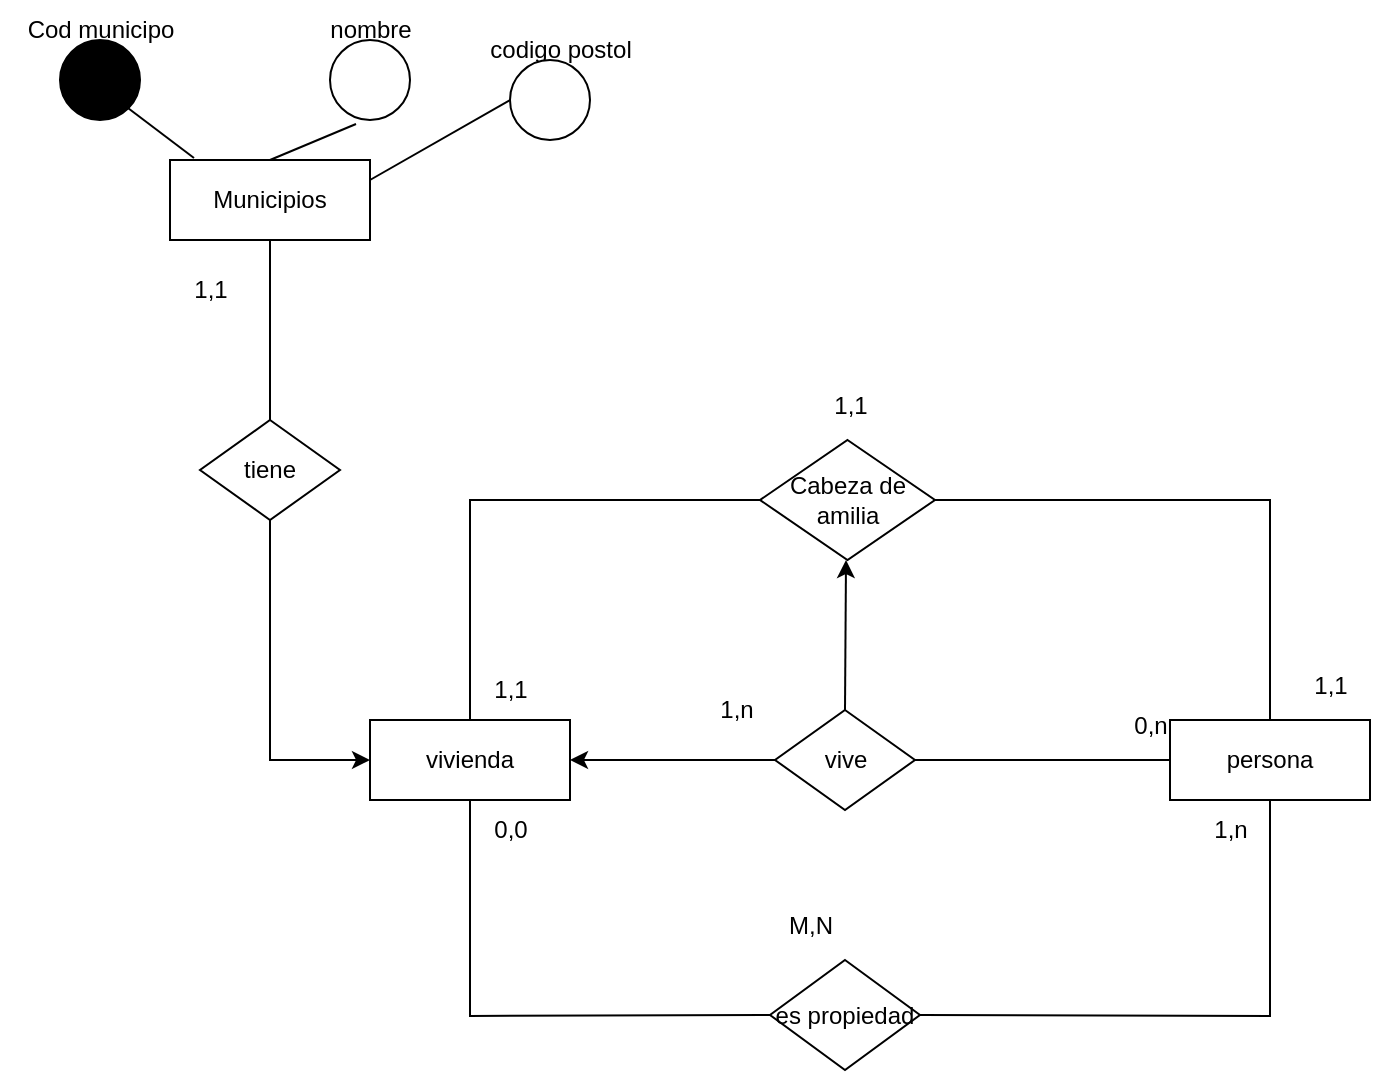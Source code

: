<mxfile version="24.7.16">
  <diagram name="Página-1" id="h7e021uoW_l_kCpMdxr3">
    <mxGraphModel dx="794" dy="724" grid="1" gridSize="10" guides="1" tooltips="1" connect="1" arrows="1" fold="1" page="1" pageScale="1" pageWidth="827" pageHeight="1169" math="0" shadow="0">
      <root>
        <mxCell id="0" />
        <mxCell id="1" parent="0" />
        <mxCell id="UPSDLzvtTg_jJF_L42Ob-2" value="persona" style="whiteSpace=wrap;html=1;" vertex="1" parent="1">
          <mxGeometry x="590" y="410" width="100" height="40" as="geometry" />
        </mxCell>
        <mxCell id="UPSDLzvtTg_jJF_L42Ob-3" value="vivienda" style="whiteSpace=wrap;html=1;" vertex="1" parent="1">
          <mxGeometry x="190" y="410" width="100" height="40" as="geometry" />
        </mxCell>
        <mxCell id="UPSDLzvtTg_jJF_L42Ob-4" value="Municipios" style="whiteSpace=wrap;html=1;" vertex="1" parent="1">
          <mxGeometry x="90" y="130" width="100" height="40" as="geometry" />
        </mxCell>
        <mxCell id="UPSDLzvtTg_jJF_L42Ob-8" value="tiene" style="rhombus;whiteSpace=wrap;html=1;" vertex="1" parent="1">
          <mxGeometry x="105" y="260" width="70" height="50" as="geometry" />
        </mxCell>
        <mxCell id="UPSDLzvtTg_jJF_L42Ob-9" value="1,1" style="text;html=1;align=center;verticalAlign=middle;resizable=0;points=[];autosize=1;strokeColor=none;fillColor=none;" vertex="1" parent="1">
          <mxGeometry x="90" y="180" width="40" height="30" as="geometry" />
        </mxCell>
        <mxCell id="UPSDLzvtTg_jJF_L42Ob-12" value="vive" style="rhombus;whiteSpace=wrap;html=1;" vertex="1" parent="1">
          <mxGeometry x="392.5" y="405" width="70" height="50" as="geometry" />
        </mxCell>
        <mxCell id="UPSDLzvtTg_jJF_L42Ob-13" value="es propiedad" style="rhombus;whiteSpace=wrap;html=1;" vertex="1" parent="1">
          <mxGeometry x="390" y="530" width="75" height="55" as="geometry" />
        </mxCell>
        <mxCell id="UPSDLzvtTg_jJF_L42Ob-15" value="" style="endArrow=none;html=1;rounded=0;exitX=0.5;exitY=1;exitDx=0;exitDy=0;entryX=0.5;entryY=0;entryDx=0;entryDy=0;" edge="1" parent="1" source="UPSDLzvtTg_jJF_L42Ob-4" target="UPSDLzvtTg_jJF_L42Ob-8">
          <mxGeometry width="50" height="50" relative="1" as="geometry">
            <mxPoint x="140" y="250" as="sourcePoint" />
            <mxPoint x="190" y="200" as="targetPoint" />
          </mxGeometry>
        </mxCell>
        <mxCell id="UPSDLzvtTg_jJF_L42Ob-17" value="" style="endArrow=classic;html=1;rounded=0;exitX=0.5;exitY=1;exitDx=0;exitDy=0;entryX=0;entryY=0.5;entryDx=0;entryDy=0;" edge="1" parent="1" source="UPSDLzvtTg_jJF_L42Ob-8" target="UPSDLzvtTg_jJF_L42Ob-3">
          <mxGeometry width="50" height="50" relative="1" as="geometry">
            <mxPoint x="160" y="370" as="sourcePoint" />
            <mxPoint x="210" y="320" as="targetPoint" />
            <Array as="points">
              <mxPoint x="140" y="430" />
            </Array>
          </mxGeometry>
        </mxCell>
        <mxCell id="UPSDLzvtTg_jJF_L42Ob-21" value="" style="endArrow=none;html=1;rounded=0;entryX=0;entryY=0.5;entryDx=0;entryDy=0;exitX=1;exitY=0.5;exitDx=0;exitDy=0;" edge="1" parent="1" source="UPSDLzvtTg_jJF_L42Ob-12" target="UPSDLzvtTg_jJF_L42Ob-2">
          <mxGeometry width="50" height="50" relative="1" as="geometry">
            <mxPoint x="510" y="480" as="sourcePoint" />
            <mxPoint x="560" y="430" as="targetPoint" />
          </mxGeometry>
        </mxCell>
        <mxCell id="UPSDLzvtTg_jJF_L42Ob-22" value="" style="endArrow=classic;html=1;rounded=0;exitX=0;exitY=0.5;exitDx=0;exitDy=0;entryX=1;entryY=0.5;entryDx=0;entryDy=0;" edge="1" parent="1" source="UPSDLzvtTg_jJF_L42Ob-12" target="UPSDLzvtTg_jJF_L42Ob-3">
          <mxGeometry width="50" height="50" relative="1" as="geometry">
            <mxPoint x="320" y="430" as="sourcePoint" />
            <mxPoint x="370" y="380" as="targetPoint" />
          </mxGeometry>
        </mxCell>
        <mxCell id="UPSDLzvtTg_jJF_L42Ob-33" value="Cod municipo" style="text;html=1;align=center;verticalAlign=middle;resizable=0;points=[];autosize=1;strokeColor=none;fillColor=none;" vertex="1" parent="1">
          <mxGeometry x="5" y="50" width="100" height="30" as="geometry" />
        </mxCell>
        <mxCell id="UPSDLzvtTg_jJF_L42Ob-34" value="nombre" style="text;html=1;align=center;verticalAlign=middle;resizable=0;points=[];autosize=1;strokeColor=none;fillColor=none;" vertex="1" parent="1">
          <mxGeometry x="160" y="50" width="60" height="30" as="geometry" />
        </mxCell>
        <mxCell id="UPSDLzvtTg_jJF_L42Ob-35" value="" style="ellipse;whiteSpace=wrap;html=1;aspect=fixed;fillColor=#000000;" vertex="1" parent="1">
          <mxGeometry x="35" y="70" width="40" height="40" as="geometry" />
        </mxCell>
        <mxCell id="UPSDLzvtTg_jJF_L42Ob-36" value="" style="ellipse;whiteSpace=wrap;html=1;aspect=fixed;" vertex="1" parent="1">
          <mxGeometry x="170" y="70" width="40" height="40" as="geometry" />
        </mxCell>
        <mxCell id="UPSDLzvtTg_jJF_L42Ob-38" value="" style="endArrow=none;html=1;rounded=0;exitX=1;exitY=1;exitDx=0;exitDy=0;entryX=0.12;entryY=-0.025;entryDx=0;entryDy=0;entryPerimeter=0;" edge="1" parent="1" source="UPSDLzvtTg_jJF_L42Ob-35" target="UPSDLzvtTg_jJF_L42Ob-4">
          <mxGeometry width="50" height="50" relative="1" as="geometry">
            <mxPoint x="60" y="120" as="sourcePoint" />
            <mxPoint x="110" y="120" as="targetPoint" />
          </mxGeometry>
        </mxCell>
        <mxCell id="UPSDLzvtTg_jJF_L42Ob-39" value="" style="endArrow=none;html=1;rounded=0;exitX=0.5;exitY=0;exitDx=0;exitDy=0;entryX=0.325;entryY=1.05;entryDx=0;entryDy=0;entryPerimeter=0;" edge="1" parent="1" source="UPSDLzvtTg_jJF_L42Ob-4" target="UPSDLzvtTg_jJF_L42Ob-36">
          <mxGeometry width="50" height="50" relative="1" as="geometry">
            <mxPoint x="120" y="110" as="sourcePoint" />
            <mxPoint x="170" y="60" as="targetPoint" />
          </mxGeometry>
        </mxCell>
        <mxCell id="UPSDLzvtTg_jJF_L42Ob-40" value="codigo postol" style="text;html=1;align=center;verticalAlign=middle;resizable=0;points=[];autosize=1;strokeColor=none;fillColor=none;" vertex="1" parent="1">
          <mxGeometry x="240" y="60" width="90" height="30" as="geometry" />
        </mxCell>
        <mxCell id="UPSDLzvtTg_jJF_L42Ob-41" value="" style="ellipse;whiteSpace=wrap;html=1;aspect=fixed;" vertex="1" parent="1">
          <mxGeometry x="260" y="80" width="40" height="40" as="geometry" />
        </mxCell>
        <mxCell id="UPSDLzvtTg_jJF_L42Ob-42" value="" style="endArrow=none;html=1;rounded=0;entryX=0;entryY=0.5;entryDx=0;entryDy=0;exitX=1;exitY=0.25;exitDx=0;exitDy=0;" edge="1" parent="1" source="UPSDLzvtTg_jJF_L42Ob-4" target="UPSDLzvtTg_jJF_L42Ob-41">
          <mxGeometry width="50" height="50" relative="1" as="geometry">
            <mxPoint x="210" y="170" as="sourcePoint" />
            <mxPoint x="260" y="120" as="targetPoint" />
          </mxGeometry>
        </mxCell>
        <mxCell id="UPSDLzvtTg_jJF_L42Ob-43" value="" style="endArrow=none;html=1;rounded=0;entryX=0;entryY=0.5;entryDx=0;entryDy=0;exitX=0.5;exitY=1;exitDx=0;exitDy=0;" edge="1" parent="1" source="UPSDLzvtTg_jJF_L42Ob-3" target="UPSDLzvtTg_jJF_L42Ob-13">
          <mxGeometry width="50" height="50" relative="1" as="geometry">
            <mxPoint x="250" y="620" as="sourcePoint" />
            <mxPoint x="300" y="570" as="targetPoint" />
            <Array as="points">
              <mxPoint x="240" y="558" />
            </Array>
          </mxGeometry>
        </mxCell>
        <mxCell id="UPSDLzvtTg_jJF_L42Ob-44" value="" style="endArrow=none;html=1;rounded=0;exitX=1;exitY=0.5;exitDx=0;exitDy=0;entryX=0.5;entryY=1;entryDx=0;entryDy=0;" edge="1" parent="1" source="UPSDLzvtTg_jJF_L42Ob-13" target="UPSDLzvtTg_jJF_L42Ob-2">
          <mxGeometry width="50" height="50" relative="1" as="geometry">
            <mxPoint x="470" y="580" as="sourcePoint" />
            <mxPoint x="520" y="530" as="targetPoint" />
            <Array as="points">
              <mxPoint x="640" y="558" />
            </Array>
          </mxGeometry>
        </mxCell>
        <mxCell id="UPSDLzvtTg_jJF_L42Ob-45" value="0,n" style="text;html=1;align=center;verticalAlign=middle;resizable=0;points=[];autosize=1;strokeColor=none;fillColor=none;" vertex="1" parent="1">
          <mxGeometry x="560" y="398" width="40" height="30" as="geometry" />
        </mxCell>
        <mxCell id="UPSDLzvtTg_jJF_L42Ob-46" value="1,n" style="text;html=1;align=center;verticalAlign=middle;resizable=0;points=[];autosize=1;strokeColor=none;fillColor=none;" vertex="1" parent="1">
          <mxGeometry x="352.5" y="390" width="40" height="30" as="geometry" />
        </mxCell>
        <mxCell id="UPSDLzvtTg_jJF_L42Ob-47" value="0,0" style="text;html=1;align=center;verticalAlign=middle;resizable=0;points=[];autosize=1;strokeColor=none;fillColor=none;" vertex="1" parent="1">
          <mxGeometry x="240" y="450" width="40" height="30" as="geometry" />
        </mxCell>
        <mxCell id="UPSDLzvtTg_jJF_L42Ob-48" value="1,n" style="text;html=1;align=center;verticalAlign=middle;resizable=0;points=[];autosize=1;strokeColor=none;fillColor=none;" vertex="1" parent="1">
          <mxGeometry x="600" y="450" width="40" height="30" as="geometry" />
        </mxCell>
        <mxCell id="UPSDLzvtTg_jJF_L42Ob-49" value="M,N" style="text;html=1;align=center;verticalAlign=middle;resizable=0;points=[];autosize=1;strokeColor=none;fillColor=none;" vertex="1" parent="1">
          <mxGeometry x="385" y="498" width="50" height="30" as="geometry" />
        </mxCell>
        <mxCell id="UPSDLzvtTg_jJF_L42Ob-50" value="" style="endArrow=classic;html=1;rounded=0;exitX=0.5;exitY=0;exitDx=0;exitDy=0;" edge="1" parent="1" source="UPSDLzvtTg_jJF_L42Ob-12">
          <mxGeometry width="50" height="50" relative="1" as="geometry">
            <mxPoint x="410" y="400" as="sourcePoint" />
            <mxPoint x="428" y="330" as="targetPoint" />
          </mxGeometry>
        </mxCell>
        <mxCell id="UPSDLzvtTg_jJF_L42Ob-51" value="Cabeza de amilia" style="rhombus;whiteSpace=wrap;html=1;" vertex="1" parent="1">
          <mxGeometry x="385" y="270" width="87.5" height="60" as="geometry" />
        </mxCell>
        <mxCell id="UPSDLzvtTg_jJF_L42Ob-52" value="" style="endArrow=none;html=1;rounded=0;entryX=0;entryY=0.5;entryDx=0;entryDy=0;exitX=0.5;exitY=0;exitDx=0;exitDy=0;" edge="1" parent="1" source="UPSDLzvtTg_jJF_L42Ob-3" target="UPSDLzvtTg_jJF_L42Ob-51">
          <mxGeometry width="50" height="50" relative="1" as="geometry">
            <mxPoint x="310" y="340" as="sourcePoint" />
            <mxPoint x="360" y="290" as="targetPoint" />
            <Array as="points">
              <mxPoint x="240" y="300" />
            </Array>
          </mxGeometry>
        </mxCell>
        <mxCell id="UPSDLzvtTg_jJF_L42Ob-53" value="" style="endArrow=none;html=1;rounded=0;entryX=0.5;entryY=0;entryDx=0;entryDy=0;exitX=1;exitY=0.5;exitDx=0;exitDy=0;" edge="1" parent="1" source="UPSDLzvtTg_jJF_L42Ob-51" target="UPSDLzvtTg_jJF_L42Ob-2">
          <mxGeometry width="50" height="50" relative="1" as="geometry">
            <mxPoint x="507.5" y="370" as="sourcePoint" />
            <mxPoint x="652.5" y="260" as="targetPoint" />
            <Array as="points">
              <mxPoint x="640" y="300" />
            </Array>
          </mxGeometry>
        </mxCell>
        <mxCell id="UPSDLzvtTg_jJF_L42Ob-55" value="1,1" style="text;html=1;align=center;verticalAlign=middle;resizable=0;points=[];autosize=1;strokeColor=none;fillColor=none;" vertex="1" parent="1">
          <mxGeometry x="650" y="378" width="40" height="30" as="geometry" />
        </mxCell>
        <mxCell id="UPSDLzvtTg_jJF_L42Ob-56" value="1,1" style="text;html=1;align=center;verticalAlign=middle;resizable=0;points=[];autosize=1;strokeColor=none;fillColor=none;" vertex="1" parent="1">
          <mxGeometry x="410" y="238" width="40" height="30" as="geometry" />
        </mxCell>
        <mxCell id="UPSDLzvtTg_jJF_L42Ob-57" value="1,1" style="text;html=1;align=center;verticalAlign=middle;resizable=0;points=[];autosize=1;strokeColor=none;fillColor=none;" vertex="1" parent="1">
          <mxGeometry x="240" y="380" width="40" height="30" as="geometry" />
        </mxCell>
      </root>
    </mxGraphModel>
  </diagram>
</mxfile>
